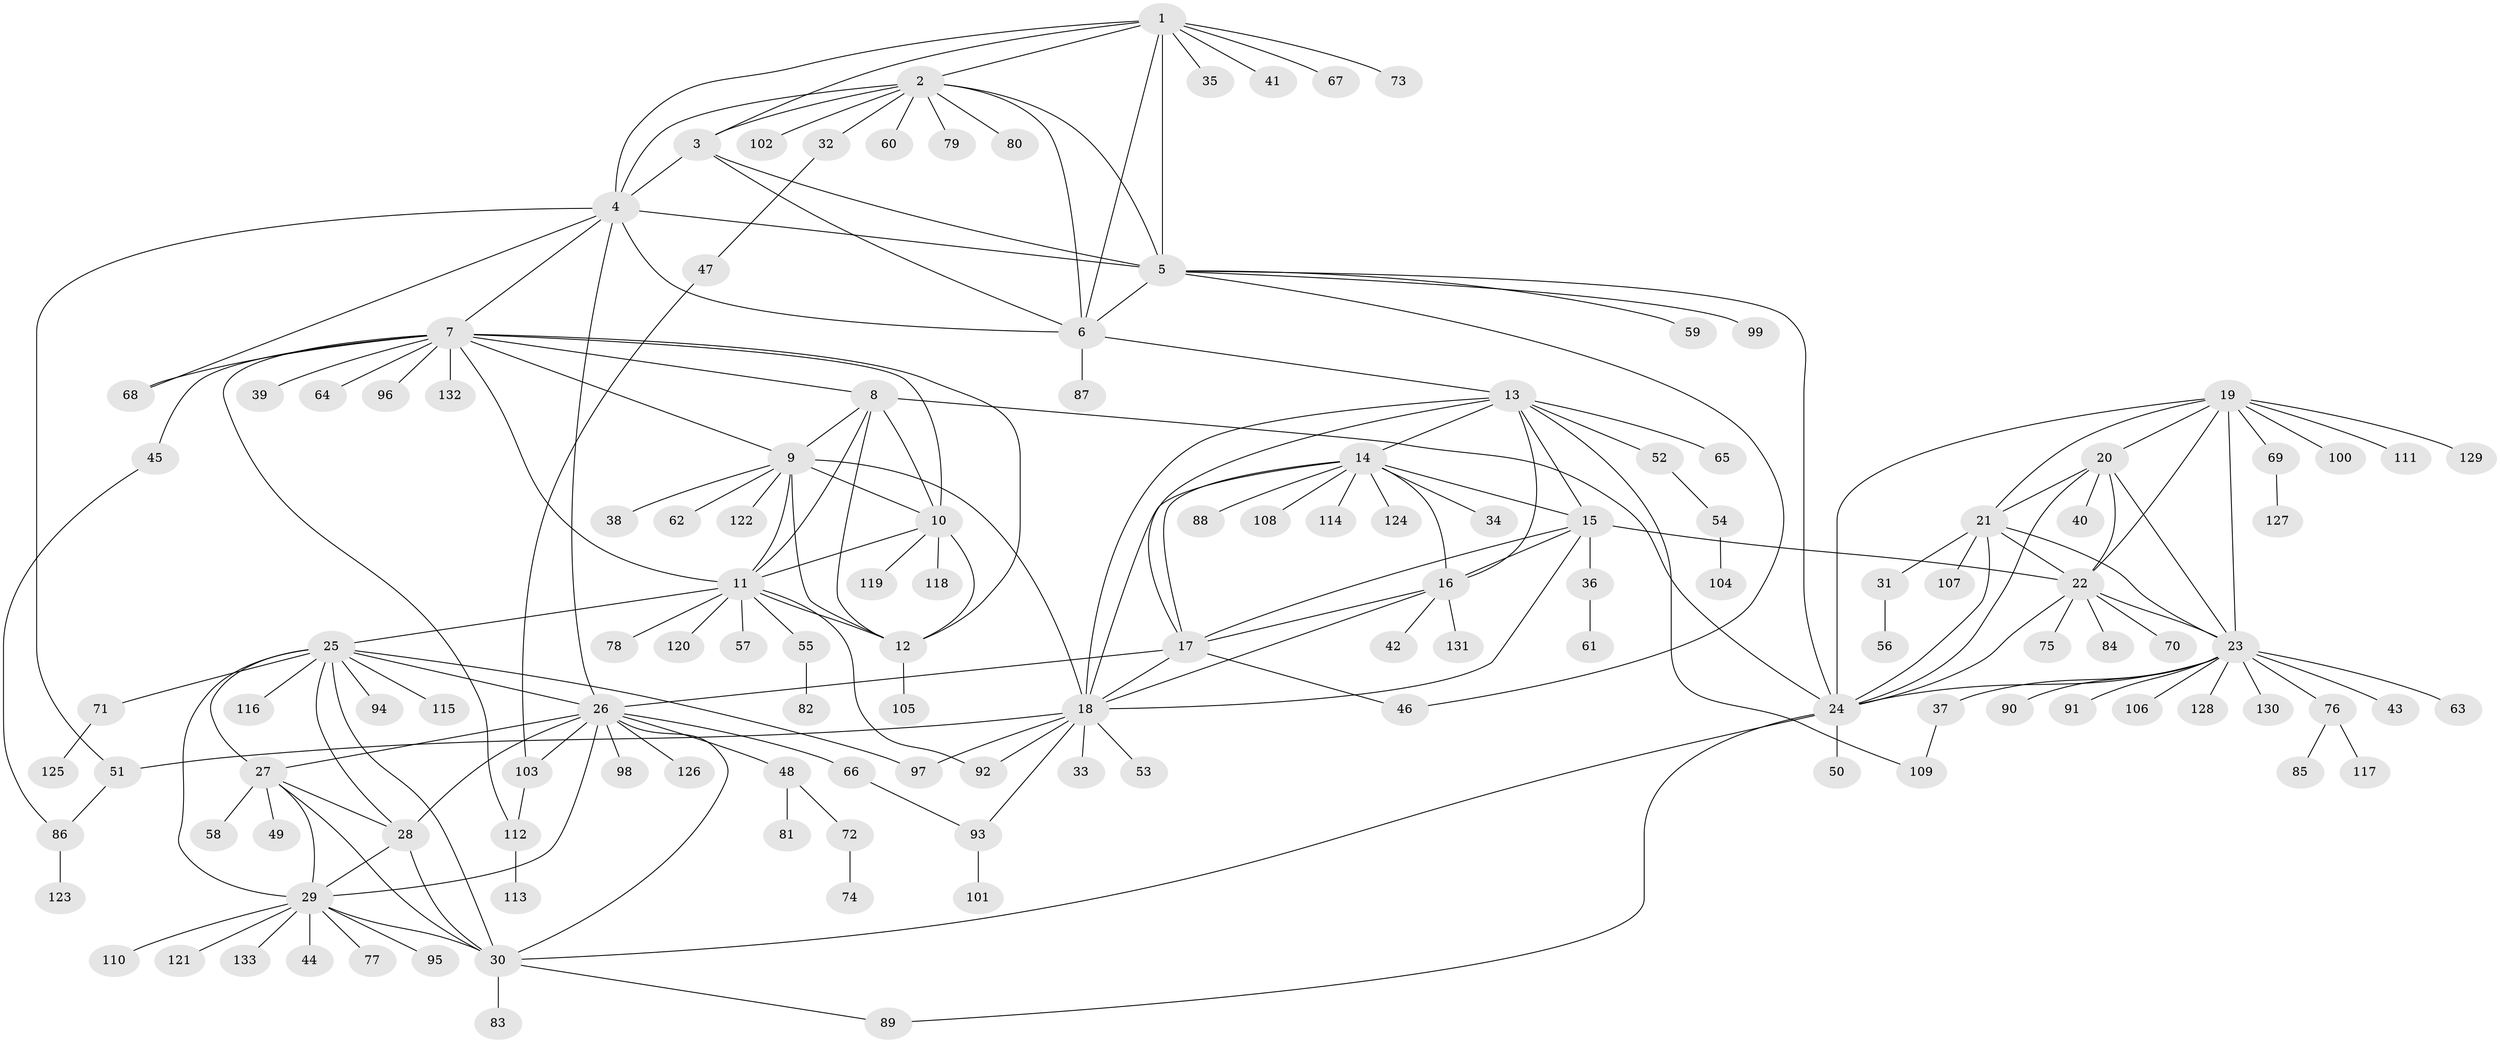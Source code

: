 // coarse degree distribution, {8: 0.04854368932038835, 18: 0.009708737864077669, 7: 0.019417475728155338, 5: 0.038834951456310676, 11: 0.019417475728155338, 9: 0.019417475728155338, 4: 0.019417475728155338, 6: 0.02912621359223301, 10: 0.038834951456310676, 13: 0.009708737864077669, 1: 0.5825242718446602, 2: 0.13592233009708737, 3: 0.02912621359223301}
// Generated by graph-tools (version 1.1) at 2025/24/03/03/25 07:24:11]
// undirected, 133 vertices, 199 edges
graph export_dot {
graph [start="1"]
  node [color=gray90,style=filled];
  1;
  2;
  3;
  4;
  5;
  6;
  7;
  8;
  9;
  10;
  11;
  12;
  13;
  14;
  15;
  16;
  17;
  18;
  19;
  20;
  21;
  22;
  23;
  24;
  25;
  26;
  27;
  28;
  29;
  30;
  31;
  32;
  33;
  34;
  35;
  36;
  37;
  38;
  39;
  40;
  41;
  42;
  43;
  44;
  45;
  46;
  47;
  48;
  49;
  50;
  51;
  52;
  53;
  54;
  55;
  56;
  57;
  58;
  59;
  60;
  61;
  62;
  63;
  64;
  65;
  66;
  67;
  68;
  69;
  70;
  71;
  72;
  73;
  74;
  75;
  76;
  77;
  78;
  79;
  80;
  81;
  82;
  83;
  84;
  85;
  86;
  87;
  88;
  89;
  90;
  91;
  92;
  93;
  94;
  95;
  96;
  97;
  98;
  99;
  100;
  101;
  102;
  103;
  104;
  105;
  106;
  107;
  108;
  109;
  110;
  111;
  112;
  113;
  114;
  115;
  116;
  117;
  118;
  119;
  120;
  121;
  122;
  123;
  124;
  125;
  126;
  127;
  128;
  129;
  130;
  131;
  132;
  133;
  1 -- 2;
  1 -- 3;
  1 -- 4;
  1 -- 5;
  1 -- 6;
  1 -- 35;
  1 -- 41;
  1 -- 67;
  1 -- 73;
  2 -- 3;
  2 -- 4;
  2 -- 5;
  2 -- 6;
  2 -- 32;
  2 -- 60;
  2 -- 79;
  2 -- 80;
  2 -- 102;
  3 -- 4;
  3 -- 5;
  3 -- 6;
  4 -- 5;
  4 -- 6;
  4 -- 7;
  4 -- 26;
  4 -- 51;
  4 -- 68;
  5 -- 6;
  5 -- 24;
  5 -- 46;
  5 -- 59;
  5 -- 99;
  6 -- 13;
  6 -- 87;
  7 -- 8;
  7 -- 9;
  7 -- 10;
  7 -- 11;
  7 -- 12;
  7 -- 39;
  7 -- 45;
  7 -- 64;
  7 -- 68;
  7 -- 96;
  7 -- 112;
  7 -- 132;
  8 -- 9;
  8 -- 10;
  8 -- 11;
  8 -- 12;
  8 -- 24;
  9 -- 10;
  9 -- 11;
  9 -- 12;
  9 -- 18;
  9 -- 38;
  9 -- 62;
  9 -- 122;
  10 -- 11;
  10 -- 12;
  10 -- 118;
  10 -- 119;
  11 -- 12;
  11 -- 25;
  11 -- 55;
  11 -- 57;
  11 -- 78;
  11 -- 92;
  11 -- 120;
  12 -- 105;
  13 -- 14;
  13 -- 15;
  13 -- 16;
  13 -- 17;
  13 -- 18;
  13 -- 52;
  13 -- 65;
  13 -- 109;
  14 -- 15;
  14 -- 16;
  14 -- 17;
  14 -- 18;
  14 -- 34;
  14 -- 88;
  14 -- 108;
  14 -- 114;
  14 -- 124;
  15 -- 16;
  15 -- 17;
  15 -- 18;
  15 -- 22;
  15 -- 36;
  16 -- 17;
  16 -- 18;
  16 -- 42;
  16 -- 131;
  17 -- 18;
  17 -- 26;
  17 -- 46;
  18 -- 33;
  18 -- 51;
  18 -- 53;
  18 -- 92;
  18 -- 93;
  18 -- 97;
  19 -- 20;
  19 -- 21;
  19 -- 22;
  19 -- 23;
  19 -- 24;
  19 -- 69;
  19 -- 100;
  19 -- 111;
  19 -- 129;
  20 -- 21;
  20 -- 22;
  20 -- 23;
  20 -- 24;
  20 -- 40;
  21 -- 22;
  21 -- 23;
  21 -- 24;
  21 -- 31;
  21 -- 107;
  22 -- 23;
  22 -- 24;
  22 -- 70;
  22 -- 75;
  22 -- 84;
  23 -- 24;
  23 -- 37;
  23 -- 43;
  23 -- 63;
  23 -- 76;
  23 -- 90;
  23 -- 91;
  23 -- 106;
  23 -- 128;
  23 -- 130;
  24 -- 30;
  24 -- 50;
  24 -- 89;
  25 -- 26;
  25 -- 27;
  25 -- 28;
  25 -- 29;
  25 -- 30;
  25 -- 71;
  25 -- 94;
  25 -- 97;
  25 -- 115;
  25 -- 116;
  26 -- 27;
  26 -- 28;
  26 -- 29;
  26 -- 30;
  26 -- 48;
  26 -- 66;
  26 -- 98;
  26 -- 103;
  26 -- 126;
  27 -- 28;
  27 -- 29;
  27 -- 30;
  27 -- 49;
  27 -- 58;
  28 -- 29;
  28 -- 30;
  29 -- 30;
  29 -- 44;
  29 -- 77;
  29 -- 95;
  29 -- 110;
  29 -- 121;
  29 -- 133;
  30 -- 83;
  30 -- 89;
  31 -- 56;
  32 -- 47;
  36 -- 61;
  37 -- 109;
  45 -- 86;
  47 -- 103;
  48 -- 72;
  48 -- 81;
  51 -- 86;
  52 -- 54;
  54 -- 104;
  55 -- 82;
  66 -- 93;
  69 -- 127;
  71 -- 125;
  72 -- 74;
  76 -- 85;
  76 -- 117;
  86 -- 123;
  93 -- 101;
  103 -- 112;
  112 -- 113;
}
